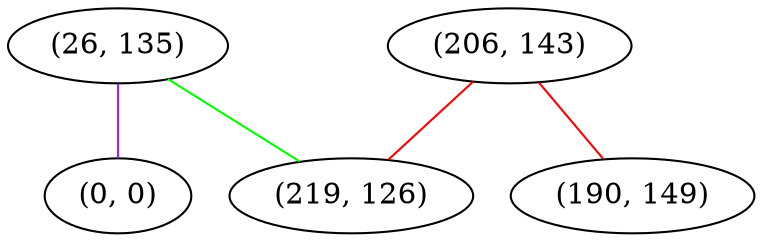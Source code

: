 graph "" {
"(26, 135)";
"(0, 0)";
"(206, 143)";
"(190, 149)";
"(219, 126)";
"(26, 135)" -- "(0, 0)"  [color=purple, key=0, weight=4];
"(26, 135)" -- "(219, 126)"  [color=green, key=0, weight=2];
"(206, 143)" -- "(190, 149)"  [color=red, key=0, weight=1];
"(206, 143)" -- "(219, 126)"  [color=red, key=0, weight=1];
}

